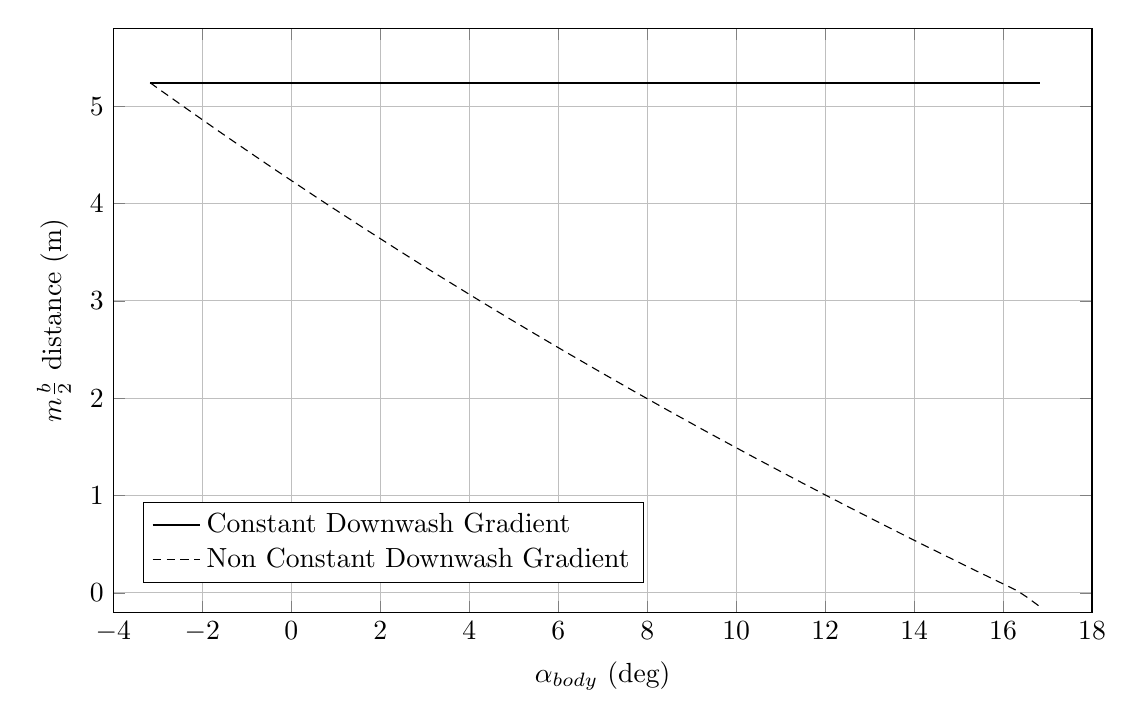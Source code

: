 %Disytance AC z vs Alpha Body NEW
\begin{tikzpicture}

\begin{axis}[
width=14.01cm,
height=9cm,
scaled ticks=false, tick label style={/pgf/number format/fixed},
xmin=-4,
xmax=18,
xlabel={$\alpha_{body}$ (deg)},
xmajorgrids,
ymin=-0.2,
ymax=5.8,
ylabel={$m \frac{b}{2}$ distance (m)},
ymajorgrids,
legend style={at={(0.03,0.12)},anchor=west,draw=black,fill=white,legend cell align=left},
legend entries = {Constant Downwash Gradient\\Non Constant Downwash Gradient\\}
]

\addplot [
color=black,
thick
]
table[row sep=crcr]{
-3.175	5.24\\
-2.922	5.24\\
-2.668	5.24\\
-2.415	5.24\\
-2.162	5.24\\
-1.909	5.24\\
-1.656	5.24\\
-1.403	5.24\\
-1.149	5.24\\
-0.896	5.24\\
-0.643	5.24\\
-0.39	5.24\\
-0.137	5.24\\
0.116	5.24\\
0.37	5.24\\
0.623	5.24\\
0.876	5.24\\
1.129	5.24\\
1.382	5.24\\
1.635	5.24\\
1.889	5.24\\
2.142	5.24\\
2.395	5.24\\
2.648	5.24\\
2.901	5.24\\
3.154	5.24\\
3.408	5.24\\
3.661	5.24\\
3.914	5.24\\
4.167	5.24\\
4.42	5.24\\
4.673	5.24\\
4.927	5.24\\
5.18	5.24\\
5.433	5.24\\
5.686	5.24\\
5.939	5.24\\
6.192	5.24\\
6.446	5.24\\
6.699	5.24\\
6.952	5.24\\
7.205	5.24\\
7.458	5.24\\
7.711	5.24\\
7.965	5.24\\
8.218	5.24\\
8.471	5.24\\
8.724	5.24\\
8.977	5.24\\
9.23	5.24\\
9.484	5.24\\
9.737	5.24\\
9.99	5.24\\
10.243	5.24\\
10.496	5.24\\
10.749	5.24\\
11.003	5.24\\
11.256	5.24\\
11.509	5.24\\
11.762	5.24\\
12.015	5.24\\
12.268	5.24\\
12.521	5.24\\
12.775	5.24\\
13.028	5.24\\
13.281	5.24\\
13.534	5.24\\
13.787	5.24\\
14.04	5.24\\
14.294	5.24\\
14.547	5.24\\
14.8	5.24\\
15.053	5.24\\
15.306	5.24\\
15.559	5.24\\
15.813	5.24\\
16.066	5.24\\
16.319	5.24\\
16.572	5.24\\
16.825	5.24\\
};

\addplot [
color=black,
densely dashed
]
table[row sep=crcr]{
-3.175	5.24\\
-2.922	5.157\\
-2.668	5.075\\
-2.415	4.993\\
-2.162	4.912\\
-1.909	4.831\\
-1.656	4.75\\
-1.403	4.67\\
-1.149	4.591\\
-0.896	4.512\\
-0.643	4.433\\
-0.39	4.355\\
-0.137	4.277\\
0.116	4.2\\
0.37	4.123\\
0.623	4.046\\
0.876	3.97\\
1.129	3.895\\
1.382	3.82\\
1.635	3.745\\
1.889	3.671\\
2.142	3.597\\
2.395	3.523\\
2.648	3.45\\
2.901	3.377\\
3.154	3.305\\
3.408	3.233\\
3.661	3.162\\
3.914	3.091\\
4.167	3.02\\
4.42	2.95\\
4.673	2.88\\
4.927	2.81\\
5.18	2.741\\
5.433	2.672\\
5.686	2.604\\
5.939	2.536\\
6.192	2.468\\
6.446	2.401\\
6.699	2.334\\
6.952	2.267\\
7.205	2.201\\
7.458	2.135\\
7.711	2.069\\
7.965	2.004\\
8.218	1.939\\
8.471	1.874\\
8.724	1.81\\
8.977	1.746\\
9.23	1.682\\
9.484	1.619\\
9.737	1.556\\
9.99	1.494\\
10.243	1.431\\
10.496	1.369\\
10.749	1.308\\
11.003	1.246\\
11.256	1.185\\
11.509	1.124\\
11.762	1.064\\
12.015	1.003\\
12.268	0.944\\
12.521	0.884\\
12.775	0.825\\
13.028	0.766\\
13.281	0.707\\
13.534	0.648\\
13.787	0.59\\
14.04	0.532\\
14.294	0.474\\
14.547	0.417\\
14.8	0.36\\
15.053	0.303\\
15.306	0.246\\
15.559	0.19\\
15.813	0.134\\
16.066	0.078\\
16.319	0.022\\
16.572	-0.055\\
16.825	-0.141\\
};
\end{axis}
\end{tikzpicture}%
